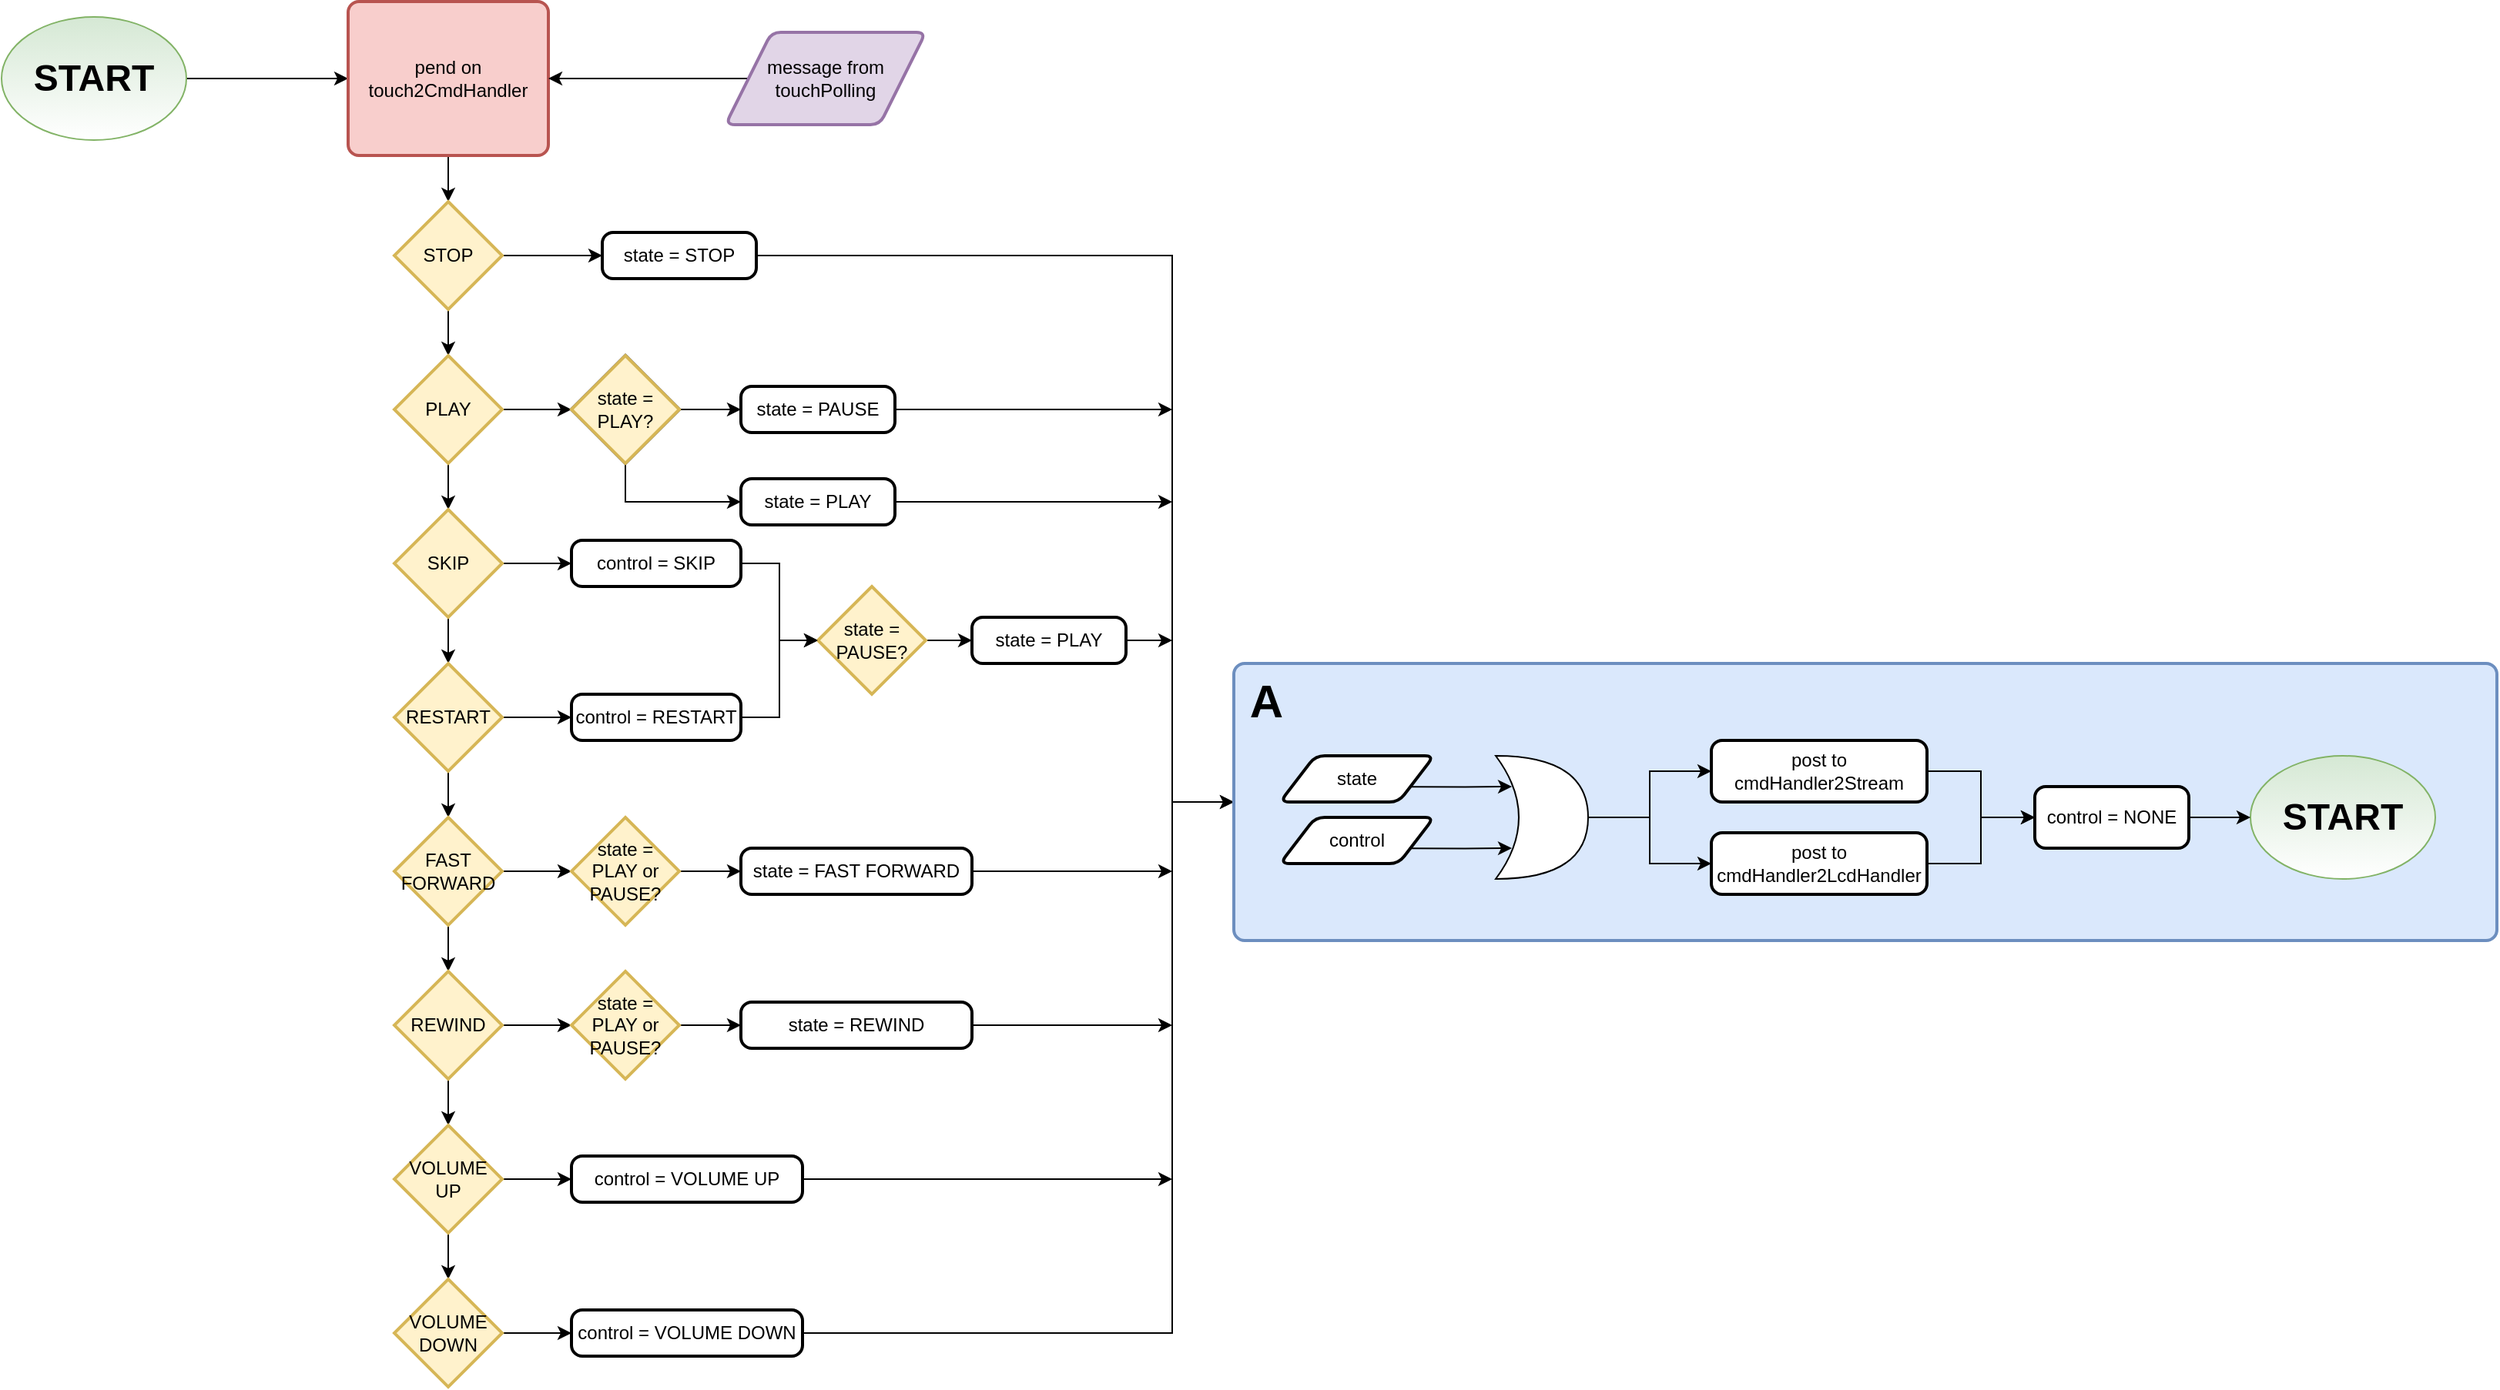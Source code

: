 <mxfile version="12.7.9" type="google"><diagram id="C5RBs43oDa-KdzZeNtuy" name="Page-1"><mxGraphModel dx="2031" dy="999" grid="1" gridSize="10" guides="1" tooltips="1" connect="1" arrows="1" fold="1" page="1" pageScale="1" pageWidth="1700" pageHeight="1100" background="none" math="0" shadow="0"><root><mxCell id="WIyWlLk6GJQsqaUBKTNV-0"/><mxCell id="WIyWlLk6GJQsqaUBKTNV-1" parent="WIyWlLk6GJQsqaUBKTNV-0"/><mxCell id="Evr6zRDsRYQDs0slxUET-5" style="edgeStyle=orthogonalEdgeStyle;rounded=0;orthogonalLoop=1;jettySize=auto;html=1;exitX=1;exitY=0.5;exitDx=0;exitDy=0;entryX=0;entryY=0.5;entryDx=0;entryDy=0;" edge="1" parent="WIyWlLk6GJQsqaUBKTNV-1" source="1Q6ampFGnqUPeHjoQ3Xg-0" target="Evr6zRDsRYQDs0slxUET-2"><mxGeometry relative="1" as="geometry"/></mxCell><mxCell id="1Q6ampFGnqUPeHjoQ3Xg-0" value="&lt;b&gt;START&lt;/b&gt;" style="ellipse;whiteSpace=wrap;html=1;fontSize=24;fillColor=#d5e8d4;strokeColor=#82b366;gradientColor=#ffffff;" parent="WIyWlLk6GJQsqaUBKTNV-1" vertex="1"><mxGeometry x="40" y="40" width="120" height="80" as="geometry"/></mxCell><mxCell id="Evr6zRDsRYQDs0slxUET-14" style="edgeStyle=orthogonalEdgeStyle;rounded=0;orthogonalLoop=1;jettySize=auto;html=1;exitX=0.5;exitY=1;exitDx=0;exitDy=0;entryX=0.5;entryY=0;entryDx=0;entryDy=0;entryPerimeter=0;" edge="1" parent="WIyWlLk6GJQsqaUBKTNV-1" source="Evr6zRDsRYQDs0slxUET-2" target="Evr6zRDsRYQDs0slxUET-6"><mxGeometry relative="1" as="geometry"/></mxCell><mxCell id="Evr6zRDsRYQDs0slxUET-2" value="pend on touch2CmdHandler" style="rounded=1;whiteSpace=wrap;html=1;absoluteArcSize=1;arcSize=14;strokeWidth=2;fillColor=#f8cecc;strokeColor=#b85450;" vertex="1" parent="WIyWlLk6GJQsqaUBKTNV-1"><mxGeometry x="265" y="30" width="130" height="100" as="geometry"/></mxCell><mxCell id="Evr6zRDsRYQDs0slxUET-4" style="edgeStyle=orthogonalEdgeStyle;rounded=0;orthogonalLoop=1;jettySize=auto;html=1;exitX=0;exitY=0.5;exitDx=0;exitDy=0;entryX=1;entryY=0.5;entryDx=0;entryDy=0;" edge="1" parent="WIyWlLk6GJQsqaUBKTNV-1" source="Evr6zRDsRYQDs0slxUET-3" target="Evr6zRDsRYQDs0slxUET-2"><mxGeometry relative="1" as="geometry"/></mxCell><mxCell id="Evr6zRDsRYQDs0slxUET-3" value="message from touchPolling" style="shape=parallelogram;html=1;strokeWidth=2;perimeter=parallelogramPerimeter;whiteSpace=wrap;rounded=1;arcSize=12;size=0.23;fillColor=#e1d5e7;strokeColor=#9673a6;" vertex="1" parent="WIyWlLk6GJQsqaUBKTNV-1"><mxGeometry x="510" y="50" width="130" height="60" as="geometry"/></mxCell><mxCell id="Evr6zRDsRYQDs0slxUET-15" style="edgeStyle=orthogonalEdgeStyle;rounded=0;orthogonalLoop=1;jettySize=auto;html=1;exitX=0.5;exitY=1;exitDx=0;exitDy=0;exitPerimeter=0;entryX=0.5;entryY=0;entryDx=0;entryDy=0;entryPerimeter=0;" edge="1" parent="WIyWlLk6GJQsqaUBKTNV-1" source="Evr6zRDsRYQDs0slxUET-6" target="Evr6zRDsRYQDs0slxUET-7"><mxGeometry relative="1" as="geometry"/></mxCell><mxCell id="Evr6zRDsRYQDs0slxUET-23" style="edgeStyle=orthogonalEdgeStyle;rounded=0;orthogonalLoop=1;jettySize=auto;html=1;exitX=1;exitY=0.5;exitDx=0;exitDy=0;exitPerimeter=0;entryX=0;entryY=0.5;entryDx=0;entryDy=0;" edge="1" parent="WIyWlLk6GJQsqaUBKTNV-1" source="Evr6zRDsRYQDs0slxUET-6" target="Evr6zRDsRYQDs0slxUET-22"><mxGeometry relative="1" as="geometry"/></mxCell><mxCell id="Evr6zRDsRYQDs0slxUET-6" value="STOP" style="strokeWidth=2;html=1;shape=mxgraph.flowchart.decision;whiteSpace=wrap;fillColor=#fff2cc;strokeColor=#d6b656;" vertex="1" parent="WIyWlLk6GJQsqaUBKTNV-1"><mxGeometry x="295" y="160" width="70" height="70" as="geometry"/></mxCell><mxCell id="Evr6zRDsRYQDs0slxUET-16" style="edgeStyle=orthogonalEdgeStyle;rounded=0;orthogonalLoop=1;jettySize=auto;html=1;exitX=0.5;exitY=1;exitDx=0;exitDy=0;exitPerimeter=0;entryX=0.5;entryY=0;entryDx=0;entryDy=0;entryPerimeter=0;" edge="1" parent="WIyWlLk6GJQsqaUBKTNV-1" source="Evr6zRDsRYQDs0slxUET-7" target="Evr6zRDsRYQDs0slxUET-8"><mxGeometry relative="1" as="geometry"/></mxCell><mxCell id="Evr6zRDsRYQDs0slxUET-25" style="edgeStyle=orthogonalEdgeStyle;rounded=0;orthogonalLoop=1;jettySize=auto;html=1;exitX=1;exitY=0.5;exitDx=0;exitDy=0;exitPerimeter=0;entryX=0;entryY=0.5;entryDx=0;entryDy=0;entryPerimeter=0;" edge="1" parent="WIyWlLk6GJQsqaUBKTNV-1" source="Evr6zRDsRYQDs0slxUET-7" target="Evr6zRDsRYQDs0slxUET-24"><mxGeometry relative="1" as="geometry"/></mxCell><mxCell id="Evr6zRDsRYQDs0slxUET-7" value="PLAY" style="strokeWidth=2;html=1;shape=mxgraph.flowchart.decision;whiteSpace=wrap;fillColor=#fff2cc;strokeColor=#d6b656;" vertex="1" parent="WIyWlLk6GJQsqaUBKTNV-1"><mxGeometry x="295" y="260" width="70" height="70" as="geometry"/></mxCell><mxCell id="Evr6zRDsRYQDs0slxUET-17" style="edgeStyle=orthogonalEdgeStyle;rounded=0;orthogonalLoop=1;jettySize=auto;html=1;exitX=0.5;exitY=1;exitDx=0;exitDy=0;exitPerimeter=0;entryX=0.5;entryY=0;entryDx=0;entryDy=0;entryPerimeter=0;" edge="1" parent="WIyWlLk6GJQsqaUBKTNV-1" source="Evr6zRDsRYQDs0slxUET-8" target="Evr6zRDsRYQDs0slxUET-9"><mxGeometry relative="1" as="geometry"/></mxCell><mxCell id="Evr6zRDsRYQDs0slxUET-38" style="edgeStyle=orthogonalEdgeStyle;rounded=0;orthogonalLoop=1;jettySize=auto;html=1;exitX=1;exitY=0.5;exitDx=0;exitDy=0;exitPerimeter=0;entryX=0;entryY=0.5;entryDx=0;entryDy=0;" edge="1" parent="WIyWlLk6GJQsqaUBKTNV-1" source="Evr6zRDsRYQDs0slxUET-8" target="Evr6zRDsRYQDs0slxUET-31"><mxGeometry relative="1" as="geometry"/></mxCell><mxCell id="Evr6zRDsRYQDs0slxUET-8" value="SKIP" style="strokeWidth=2;html=1;shape=mxgraph.flowchart.decision;whiteSpace=wrap;fillColor=#fff2cc;strokeColor=#d6b656;" vertex="1" parent="WIyWlLk6GJQsqaUBKTNV-1"><mxGeometry x="295" y="360" width="70" height="70" as="geometry"/></mxCell><mxCell id="Evr6zRDsRYQDs0slxUET-18" style="edgeStyle=orthogonalEdgeStyle;rounded=0;orthogonalLoop=1;jettySize=auto;html=1;exitX=0.5;exitY=1;exitDx=0;exitDy=0;exitPerimeter=0;entryX=0.5;entryY=0;entryDx=0;entryDy=0;entryPerimeter=0;" edge="1" parent="WIyWlLk6GJQsqaUBKTNV-1" source="Evr6zRDsRYQDs0slxUET-9" target="Evr6zRDsRYQDs0slxUET-10"><mxGeometry relative="1" as="geometry"/></mxCell><mxCell id="Evr6zRDsRYQDs0slxUET-46" style="edgeStyle=orthogonalEdgeStyle;rounded=0;orthogonalLoop=1;jettySize=auto;html=1;exitX=1;exitY=0.5;exitDx=0;exitDy=0;exitPerimeter=0;entryX=0;entryY=0.5;entryDx=0;entryDy=0;" edge="1" parent="WIyWlLk6GJQsqaUBKTNV-1" source="Evr6zRDsRYQDs0slxUET-9" target="Evr6zRDsRYQDs0slxUET-42"><mxGeometry relative="1" as="geometry"/></mxCell><mxCell id="Evr6zRDsRYQDs0slxUET-9" value="RESTART" style="strokeWidth=2;html=1;shape=mxgraph.flowchart.decision;whiteSpace=wrap;fillColor=#fff2cc;strokeColor=#d6b656;" vertex="1" parent="WIyWlLk6GJQsqaUBKTNV-1"><mxGeometry x="295" y="460" width="70" height="70" as="geometry"/></mxCell><mxCell id="Evr6zRDsRYQDs0slxUET-19" style="edgeStyle=orthogonalEdgeStyle;rounded=0;orthogonalLoop=1;jettySize=auto;html=1;exitX=0.5;exitY=1;exitDx=0;exitDy=0;exitPerimeter=0;entryX=0.5;entryY=0;entryDx=0;entryDy=0;entryPerimeter=0;" edge="1" parent="WIyWlLk6GJQsqaUBKTNV-1" source="Evr6zRDsRYQDs0slxUET-10" target="Evr6zRDsRYQDs0slxUET-11"><mxGeometry relative="1" as="geometry"/></mxCell><mxCell id="Evr6zRDsRYQDs0slxUET-50" style="edgeStyle=orthogonalEdgeStyle;rounded=0;orthogonalLoop=1;jettySize=auto;html=1;exitX=1;exitY=0.5;exitDx=0;exitDy=0;exitPerimeter=0;entryX=0;entryY=0.5;entryDx=0;entryDy=0;entryPerimeter=0;" edge="1" parent="WIyWlLk6GJQsqaUBKTNV-1" source="Evr6zRDsRYQDs0slxUET-10" target="Evr6zRDsRYQDs0slxUET-49"><mxGeometry relative="1" as="geometry"/></mxCell><mxCell id="Evr6zRDsRYQDs0slxUET-10" value="FAST&lt;br&gt;FORWARD" style="strokeWidth=2;html=1;shape=mxgraph.flowchart.decision;whiteSpace=wrap;fillColor=#fff2cc;strokeColor=#d6b656;" vertex="1" parent="WIyWlLk6GJQsqaUBKTNV-1"><mxGeometry x="295" y="560" width="70" height="70" as="geometry"/></mxCell><mxCell id="Evr6zRDsRYQDs0slxUET-20" style="edgeStyle=orthogonalEdgeStyle;rounded=0;orthogonalLoop=1;jettySize=auto;html=1;exitX=0.5;exitY=1;exitDx=0;exitDy=0;exitPerimeter=0;entryX=0.5;entryY=0;entryDx=0;entryDy=0;entryPerimeter=0;" edge="1" parent="WIyWlLk6GJQsqaUBKTNV-1" source="Evr6zRDsRYQDs0slxUET-11" target="Evr6zRDsRYQDs0slxUET-12"><mxGeometry relative="1" as="geometry"/></mxCell><mxCell id="Evr6zRDsRYQDs0slxUET-56" style="edgeStyle=orthogonalEdgeStyle;rounded=0;orthogonalLoop=1;jettySize=auto;html=1;exitX=1;exitY=0.5;exitDx=0;exitDy=0;exitPerimeter=0;entryX=0;entryY=0.5;entryDx=0;entryDy=0;entryPerimeter=0;" edge="1" parent="WIyWlLk6GJQsqaUBKTNV-1" source="Evr6zRDsRYQDs0slxUET-11" target="Evr6zRDsRYQDs0slxUET-54"><mxGeometry relative="1" as="geometry"/></mxCell><mxCell id="Evr6zRDsRYQDs0slxUET-11" value="REWIND" style="strokeWidth=2;html=1;shape=mxgraph.flowchart.decision;whiteSpace=wrap;fillColor=#fff2cc;strokeColor=#d6b656;" vertex="1" parent="WIyWlLk6GJQsqaUBKTNV-1"><mxGeometry x="295" y="660" width="70" height="70" as="geometry"/></mxCell><mxCell id="Evr6zRDsRYQDs0slxUET-21" style="edgeStyle=orthogonalEdgeStyle;rounded=0;orthogonalLoop=1;jettySize=auto;html=1;exitX=0.5;exitY=1;exitDx=0;exitDy=0;exitPerimeter=0;entryX=0.5;entryY=0;entryDx=0;entryDy=0;entryPerimeter=0;" edge="1" parent="WIyWlLk6GJQsqaUBKTNV-1" source="Evr6zRDsRYQDs0slxUET-12" target="Evr6zRDsRYQDs0slxUET-13"><mxGeometry relative="1" as="geometry"/></mxCell><mxCell id="Evr6zRDsRYQDs0slxUET-57" style="edgeStyle=orthogonalEdgeStyle;rounded=0;orthogonalLoop=1;jettySize=auto;html=1;exitX=1;exitY=0.5;exitDx=0;exitDy=0;exitPerimeter=0;entryX=0;entryY=0.5;entryDx=0;entryDy=0;" edge="1" parent="WIyWlLk6GJQsqaUBKTNV-1" source="Evr6zRDsRYQDs0slxUET-12" target="Evr6zRDsRYQDs0slxUET-58"><mxGeometry relative="1" as="geometry"><mxPoint x="510" y="795" as="targetPoint"/></mxGeometry></mxCell><mxCell id="Evr6zRDsRYQDs0slxUET-12" value="VOLUME UP" style="strokeWidth=2;html=1;shape=mxgraph.flowchart.decision;whiteSpace=wrap;verticalAlign=middle;horizontal=1;fillColor=#fff2cc;strokeColor=#d6b656;" vertex="1" parent="WIyWlLk6GJQsqaUBKTNV-1"><mxGeometry x="295" y="760" width="70" height="70" as="geometry"/></mxCell><mxCell id="Evr6zRDsRYQDs0slxUET-62" style="edgeStyle=orthogonalEdgeStyle;rounded=0;orthogonalLoop=1;jettySize=auto;html=1;exitX=1;exitY=0.5;exitDx=0;exitDy=0;exitPerimeter=0;entryX=0;entryY=0.5;entryDx=0;entryDy=0;" edge="1" parent="WIyWlLk6GJQsqaUBKTNV-1" source="Evr6zRDsRYQDs0slxUET-13" target="Evr6zRDsRYQDs0slxUET-61"><mxGeometry relative="1" as="geometry"/></mxCell><mxCell id="Evr6zRDsRYQDs0slxUET-13" value="VOLUME&lt;br&gt;DOWN" style="strokeWidth=2;html=1;shape=mxgraph.flowchart.decision;whiteSpace=wrap;fillColor=#fff2cc;strokeColor=#d6b656;" vertex="1" parent="WIyWlLk6GJQsqaUBKTNV-1"><mxGeometry x="295" y="860" width="70" height="70" as="geometry"/></mxCell><mxCell id="Evr6zRDsRYQDs0slxUET-86" style="edgeStyle=orthogonalEdgeStyle;rounded=0;orthogonalLoop=1;jettySize=auto;html=1;exitX=1;exitY=0.5;exitDx=0;exitDy=0;entryX=0;entryY=0.5;entryDx=0;entryDy=0;" edge="1" parent="WIyWlLk6GJQsqaUBKTNV-1" source="Evr6zRDsRYQDs0slxUET-22" target="Evr6zRDsRYQDs0slxUET-81"><mxGeometry relative="1" as="geometry"><Array as="points"><mxPoint x="800" y="195"/><mxPoint x="800" y="550"/></Array></mxGeometry></mxCell><mxCell id="Evr6zRDsRYQDs0slxUET-22" value="state = STOP" style="rounded=1;whiteSpace=wrap;html=1;absoluteArcSize=1;arcSize=14;strokeWidth=2;" vertex="1" parent="WIyWlLk6GJQsqaUBKTNV-1"><mxGeometry x="430" y="180" width="100" height="30" as="geometry"/></mxCell><mxCell id="Evr6zRDsRYQDs0slxUET-28" style="edgeStyle=orthogonalEdgeStyle;rounded=0;orthogonalLoop=1;jettySize=auto;html=1;exitX=1;exitY=0.5;exitDx=0;exitDy=0;exitPerimeter=0;entryX=0;entryY=0.5;entryDx=0;entryDy=0;" edge="1" parent="WIyWlLk6GJQsqaUBKTNV-1" source="Evr6zRDsRYQDs0slxUET-24" target="Evr6zRDsRYQDs0slxUET-26"><mxGeometry relative="1" as="geometry"/></mxCell><mxCell id="Evr6zRDsRYQDs0slxUET-29" style="edgeStyle=orthogonalEdgeStyle;rounded=0;orthogonalLoop=1;jettySize=auto;html=1;exitX=0.5;exitY=1;exitDx=0;exitDy=0;exitPerimeter=0;entryX=0;entryY=0.5;entryDx=0;entryDy=0;" edge="1" parent="WIyWlLk6GJQsqaUBKTNV-1" source="Evr6zRDsRYQDs0slxUET-24" target="Evr6zRDsRYQDs0slxUET-27"><mxGeometry relative="1" as="geometry"/></mxCell><mxCell id="Evr6zRDsRYQDs0slxUET-24" value="state = PLAY?" style="strokeWidth=2;html=1;shape=mxgraph.flowchart.decision;whiteSpace=wrap;" vertex="1" parent="WIyWlLk6GJQsqaUBKTNV-1"><mxGeometry x="410" y="260" width="70" height="70" as="geometry"/></mxCell><mxCell id="Evr6zRDsRYQDs0slxUET-88" style="edgeStyle=orthogonalEdgeStyle;rounded=0;orthogonalLoop=1;jettySize=auto;html=1;exitX=1;exitY=0.5;exitDx=0;exitDy=0;" edge="1" parent="WIyWlLk6GJQsqaUBKTNV-1" source="Evr6zRDsRYQDs0slxUET-26"><mxGeometry relative="1" as="geometry"><mxPoint x="800" y="295" as="targetPoint"/></mxGeometry></mxCell><mxCell id="Evr6zRDsRYQDs0slxUET-26" value="state = PAUSE" style="rounded=1;whiteSpace=wrap;html=1;absoluteArcSize=1;arcSize=14;strokeWidth=2;" vertex="1" parent="WIyWlLk6GJQsqaUBKTNV-1"><mxGeometry x="520" y="280" width="100" height="30" as="geometry"/></mxCell><mxCell id="Evr6zRDsRYQDs0slxUET-89" style="edgeStyle=orthogonalEdgeStyle;rounded=0;orthogonalLoop=1;jettySize=auto;html=1;exitX=1;exitY=0.5;exitDx=0;exitDy=0;" edge="1" parent="WIyWlLk6GJQsqaUBKTNV-1" source="Evr6zRDsRYQDs0slxUET-27"><mxGeometry relative="1" as="geometry"><mxPoint x="800" y="355" as="targetPoint"/></mxGeometry></mxCell><mxCell id="Evr6zRDsRYQDs0slxUET-27" value="state = PLAY" style="rounded=1;whiteSpace=wrap;html=1;absoluteArcSize=1;arcSize=14;strokeWidth=2;" vertex="1" parent="WIyWlLk6GJQsqaUBKTNV-1"><mxGeometry x="520" y="340" width="100" height="30" as="geometry"/></mxCell><mxCell id="Evr6zRDsRYQDs0slxUET-48" style="edgeStyle=orthogonalEdgeStyle;rounded=0;orthogonalLoop=1;jettySize=auto;html=1;exitX=1;exitY=0.5;exitDx=0;exitDy=0;" edge="1" parent="WIyWlLk6GJQsqaUBKTNV-1" source="Evr6zRDsRYQDs0slxUET-31" target="Evr6zRDsRYQDs0slxUET-33"><mxGeometry relative="1" as="geometry"/></mxCell><mxCell id="Evr6zRDsRYQDs0slxUET-31" value="control = SKIP" style="rounded=1;whiteSpace=wrap;html=1;absoluteArcSize=1;arcSize=14;strokeWidth=2;" vertex="1" parent="WIyWlLk6GJQsqaUBKTNV-1"><mxGeometry x="410" y="380" width="110" height="30" as="geometry"/></mxCell><mxCell id="Evr6zRDsRYQDs0slxUET-40" style="edgeStyle=orthogonalEdgeStyle;rounded=0;orthogonalLoop=1;jettySize=auto;html=1;exitX=1;exitY=0.5;exitDx=0;exitDy=0;exitPerimeter=0;entryX=0;entryY=0.5;entryDx=0;entryDy=0;" edge="1" parent="WIyWlLk6GJQsqaUBKTNV-1" source="Evr6zRDsRYQDs0slxUET-33" target="Evr6zRDsRYQDs0slxUET-37"><mxGeometry relative="1" as="geometry"/></mxCell><mxCell id="Evr6zRDsRYQDs0slxUET-33" value="state = PAUSE?" style="strokeWidth=2;html=1;shape=mxgraph.flowchart.decision;whiteSpace=wrap;fillColor=#fff2cc;strokeColor=#d6b656;" vertex="1" parent="WIyWlLk6GJQsqaUBKTNV-1"><mxGeometry x="570" y="410" width="70" height="70" as="geometry"/></mxCell><mxCell id="Evr6zRDsRYQDs0slxUET-90" style="edgeStyle=orthogonalEdgeStyle;rounded=0;orthogonalLoop=1;jettySize=auto;html=1;exitX=1;exitY=0.5;exitDx=0;exitDy=0;" edge="1" parent="WIyWlLk6GJQsqaUBKTNV-1" source="Evr6zRDsRYQDs0slxUET-37"><mxGeometry relative="1" as="geometry"><mxPoint x="800" y="445" as="targetPoint"/></mxGeometry></mxCell><mxCell id="Evr6zRDsRYQDs0slxUET-37" value="state = PLAY" style="rounded=1;whiteSpace=wrap;html=1;absoluteArcSize=1;arcSize=14;strokeWidth=2;" vertex="1" parent="WIyWlLk6GJQsqaUBKTNV-1"><mxGeometry x="670" y="430" width="100" height="30" as="geometry"/></mxCell><mxCell id="Evr6zRDsRYQDs0slxUET-47" style="edgeStyle=orthogonalEdgeStyle;rounded=0;orthogonalLoop=1;jettySize=auto;html=1;exitX=1;exitY=0.5;exitDx=0;exitDy=0;entryX=0;entryY=0.5;entryDx=0;entryDy=0;entryPerimeter=0;" edge="1" parent="WIyWlLk6GJQsqaUBKTNV-1" source="Evr6zRDsRYQDs0slxUET-42" target="Evr6zRDsRYQDs0slxUET-33"><mxGeometry relative="1" as="geometry"/></mxCell><mxCell id="Evr6zRDsRYQDs0slxUET-42" value="control = RESTART" style="rounded=1;whiteSpace=wrap;html=1;absoluteArcSize=1;arcSize=14;strokeWidth=2;" vertex="1" parent="WIyWlLk6GJQsqaUBKTNV-1"><mxGeometry x="410" y="480" width="110" height="30" as="geometry"/></mxCell><mxCell id="Evr6zRDsRYQDs0slxUET-52" style="edgeStyle=orthogonalEdgeStyle;rounded=0;orthogonalLoop=1;jettySize=auto;html=1;exitX=1;exitY=0.5;exitDx=0;exitDy=0;exitPerimeter=0;entryX=0;entryY=0.5;entryDx=0;entryDy=0;" edge="1" parent="WIyWlLk6GJQsqaUBKTNV-1" source="Evr6zRDsRYQDs0slxUET-49" target="Evr6zRDsRYQDs0slxUET-51"><mxGeometry relative="1" as="geometry"/></mxCell><mxCell id="Evr6zRDsRYQDs0slxUET-49" value="state = PLAY or PAUSE?" style="strokeWidth=2;html=1;shape=mxgraph.flowchart.decision;whiteSpace=wrap;fillColor=#fff2cc;strokeColor=#d6b656;" vertex="1" parent="WIyWlLk6GJQsqaUBKTNV-1"><mxGeometry x="410" y="560" width="70" height="70" as="geometry"/></mxCell><mxCell id="Evr6zRDsRYQDs0slxUET-95" style="edgeStyle=orthogonalEdgeStyle;rounded=0;orthogonalLoop=1;jettySize=auto;html=1;exitX=1;exitY=0.5;exitDx=0;exitDy=0;" edge="1" parent="WIyWlLk6GJQsqaUBKTNV-1" source="Evr6zRDsRYQDs0slxUET-51"><mxGeometry relative="1" as="geometry"><mxPoint x="800" y="595" as="targetPoint"/></mxGeometry></mxCell><mxCell id="Evr6zRDsRYQDs0slxUET-51" value="state = FAST FORWARD" style="rounded=1;whiteSpace=wrap;html=1;absoluteArcSize=1;arcSize=14;strokeWidth=2;" vertex="1" parent="WIyWlLk6GJQsqaUBKTNV-1"><mxGeometry x="520" y="580" width="150" height="30" as="geometry"/></mxCell><mxCell id="Evr6zRDsRYQDs0slxUET-53" style="edgeStyle=orthogonalEdgeStyle;rounded=0;orthogonalLoop=1;jettySize=auto;html=1;exitX=1;exitY=0.5;exitDx=0;exitDy=0;exitPerimeter=0;entryX=0;entryY=0.5;entryDx=0;entryDy=0;" edge="1" parent="WIyWlLk6GJQsqaUBKTNV-1" source="Evr6zRDsRYQDs0slxUET-54" target="Evr6zRDsRYQDs0slxUET-55"><mxGeometry relative="1" as="geometry"/></mxCell><mxCell id="Evr6zRDsRYQDs0slxUET-54" value="state = PLAY or PAUSE?" style="strokeWidth=2;html=1;shape=mxgraph.flowchart.decision;whiteSpace=wrap;fillColor=#fff2cc;strokeColor=#d6b656;" vertex="1" parent="WIyWlLk6GJQsqaUBKTNV-1"><mxGeometry x="410" y="660" width="70" height="70" as="geometry"/></mxCell><mxCell id="Evr6zRDsRYQDs0slxUET-94" style="edgeStyle=orthogonalEdgeStyle;rounded=0;orthogonalLoop=1;jettySize=auto;html=1;exitX=1;exitY=0.5;exitDx=0;exitDy=0;" edge="1" parent="WIyWlLk6GJQsqaUBKTNV-1" source="Evr6zRDsRYQDs0slxUET-55"><mxGeometry relative="1" as="geometry"><mxPoint x="800" y="695" as="targetPoint"/></mxGeometry></mxCell><mxCell id="Evr6zRDsRYQDs0slxUET-55" value="state = REWIND" style="rounded=1;whiteSpace=wrap;html=1;absoluteArcSize=1;arcSize=14;strokeWidth=2;" vertex="1" parent="WIyWlLk6GJQsqaUBKTNV-1"><mxGeometry x="520" y="680" width="150" height="30" as="geometry"/></mxCell><mxCell id="Evr6zRDsRYQDs0slxUET-93" style="edgeStyle=orthogonalEdgeStyle;rounded=0;orthogonalLoop=1;jettySize=auto;html=1;exitX=1;exitY=0.5;exitDx=0;exitDy=0;" edge="1" parent="WIyWlLk6GJQsqaUBKTNV-1" source="Evr6zRDsRYQDs0slxUET-58"><mxGeometry relative="1" as="geometry"><mxPoint x="800" y="795" as="targetPoint"/></mxGeometry></mxCell><mxCell id="Evr6zRDsRYQDs0slxUET-58" value="control = VOLUME UP" style="rounded=1;whiteSpace=wrap;html=1;absoluteArcSize=1;arcSize=14;strokeWidth=2;" vertex="1" parent="WIyWlLk6GJQsqaUBKTNV-1"><mxGeometry x="410" y="780" width="150" height="30" as="geometry"/></mxCell><mxCell id="Evr6zRDsRYQDs0slxUET-92" style="edgeStyle=orthogonalEdgeStyle;rounded=0;orthogonalLoop=1;jettySize=auto;html=1;exitX=1;exitY=0.5;exitDx=0;exitDy=0;entryX=0;entryY=0.5;entryDx=0;entryDy=0;" edge="1" parent="WIyWlLk6GJQsqaUBKTNV-1" source="Evr6zRDsRYQDs0slxUET-61" target="Evr6zRDsRYQDs0slxUET-81"><mxGeometry relative="1" as="geometry"><Array as="points"><mxPoint x="800" y="895"/><mxPoint x="800" y="550"/></Array></mxGeometry></mxCell><mxCell id="Evr6zRDsRYQDs0slxUET-61" value="control = VOLUME DOWN" style="rounded=1;whiteSpace=wrap;html=1;absoluteArcSize=1;arcSize=14;strokeWidth=2;" vertex="1" parent="WIyWlLk6GJQsqaUBKTNV-1"><mxGeometry x="410" y="880" width="150" height="30" as="geometry"/></mxCell><mxCell id="Evr6zRDsRYQDs0slxUET-96" value="state = PLAY?" style="strokeWidth=2;html=1;shape=mxgraph.flowchart.decision;whiteSpace=wrap;fillColor=#fff2cc;strokeColor=#d6b656;" vertex="1" parent="WIyWlLk6GJQsqaUBKTNV-1"><mxGeometry x="410" y="260" width="70" height="70" as="geometry"/></mxCell><mxCell id="Evr6zRDsRYQDs0slxUET-103" value="" style="group" vertex="1" connectable="0" parent="WIyWlLk6GJQsqaUBKTNV-1"><mxGeometry x="840" y="460" width="820" height="180" as="geometry"/></mxCell><mxCell id="Evr6zRDsRYQDs0slxUET-81" value="&lt;b&gt;&lt;font style=&quot;font-size: 30px&quot;&gt;&amp;nbsp;A&lt;/font&gt;&lt;/b&gt;" style="rounded=1;whiteSpace=wrap;html=1;absoluteArcSize=1;arcSize=14;strokeWidth=2;align=left;verticalAlign=top;fillColor=#dae8fc;strokeColor=#6c8ebf;" vertex="1" parent="Evr6zRDsRYQDs0slxUET-103"><mxGeometry width="820" height="180" as="geometry"/></mxCell><mxCell id="1Q6ampFGnqUPeHjoQ3Xg-1" value="&lt;b&gt;START&lt;/b&gt;" style="ellipse;whiteSpace=wrap;html=1;fontSize=24;fillColor=#d5e8d4;strokeColor=#82b366;gradientColor=#ffffff;" parent="Evr6zRDsRYQDs0slxUET-103" vertex="1"><mxGeometry x="660" y="60" width="120" height="80" as="geometry"/></mxCell><mxCell id="Evr6zRDsRYQDs0slxUET-64" value="" style="shape=xor;whiteSpace=wrap;html=1;" vertex="1" parent="Evr6zRDsRYQDs0slxUET-103"><mxGeometry x="170" y="60" width="60" height="80" as="geometry"/></mxCell><mxCell id="Evr6zRDsRYQDs0slxUET-75" style="edgeStyle=orthogonalEdgeStyle;rounded=0;orthogonalLoop=1;jettySize=auto;html=1;exitX=1;exitY=0.75;exitDx=0;exitDy=0;entryX=0.175;entryY=0.25;entryDx=0;entryDy=0;entryPerimeter=0;" edge="1" parent="Evr6zRDsRYQDs0slxUET-103" source="Evr6zRDsRYQDs0slxUET-73" target="Evr6zRDsRYQDs0slxUET-64"><mxGeometry relative="1" as="geometry"/></mxCell><mxCell id="Evr6zRDsRYQDs0slxUET-73" value="state" style="shape=parallelogram;html=1;strokeWidth=2;perimeter=parallelogramPerimeter;whiteSpace=wrap;rounded=1;arcSize=12;size=0.23;" vertex="1" parent="Evr6zRDsRYQDs0slxUET-103"><mxGeometry x="30" y="60" width="100" height="30" as="geometry"/></mxCell><mxCell id="Evr6zRDsRYQDs0slxUET-76" style="edgeStyle=orthogonalEdgeStyle;rounded=0;orthogonalLoop=1;jettySize=auto;html=1;exitX=1;exitY=0.75;exitDx=0;exitDy=0;entryX=0.175;entryY=0.75;entryDx=0;entryDy=0;entryPerimeter=0;" edge="1" parent="Evr6zRDsRYQDs0slxUET-103" source="Evr6zRDsRYQDs0slxUET-74" target="Evr6zRDsRYQDs0slxUET-64"><mxGeometry relative="1" as="geometry"/></mxCell><mxCell id="Evr6zRDsRYQDs0slxUET-74" value="control" style="shape=parallelogram;html=1;strokeWidth=2;perimeter=parallelogramPerimeter;whiteSpace=wrap;rounded=1;arcSize=12;size=0.23;" vertex="1" parent="Evr6zRDsRYQDs0slxUET-103"><mxGeometry x="30" y="100" width="100" height="30" as="geometry"/></mxCell><mxCell id="Evr6zRDsRYQDs0slxUET-77" value="post to cmdHandler2Stream" style="rounded=1;whiteSpace=wrap;html=1;absoluteArcSize=1;arcSize=14;strokeWidth=2;" vertex="1" parent="Evr6zRDsRYQDs0slxUET-103"><mxGeometry x="310" y="50" width="140" height="40" as="geometry"/></mxCell><mxCell id="Evr6zRDsRYQDs0slxUET-79" style="edgeStyle=orthogonalEdgeStyle;rounded=0;orthogonalLoop=1;jettySize=auto;html=1;exitX=1;exitY=0.5;exitDx=0;exitDy=0;exitPerimeter=0;entryX=0;entryY=0.5;entryDx=0;entryDy=0;" edge="1" parent="Evr6zRDsRYQDs0slxUET-103" source="Evr6zRDsRYQDs0slxUET-64" target="Evr6zRDsRYQDs0slxUET-77"><mxGeometry relative="1" as="geometry"/></mxCell><mxCell id="Evr6zRDsRYQDs0slxUET-78" value="post to cmdHandler2LcdHandler" style="rounded=1;whiteSpace=wrap;html=1;absoluteArcSize=1;arcSize=14;strokeWidth=2;" vertex="1" parent="Evr6zRDsRYQDs0slxUET-103"><mxGeometry x="310" y="110" width="140" height="40" as="geometry"/></mxCell><mxCell id="Evr6zRDsRYQDs0slxUET-80" style="edgeStyle=orthogonalEdgeStyle;rounded=0;orthogonalLoop=1;jettySize=auto;html=1;exitX=1;exitY=0.5;exitDx=0;exitDy=0;exitPerimeter=0;entryX=0;entryY=0.5;entryDx=0;entryDy=0;" edge="1" parent="Evr6zRDsRYQDs0slxUET-103" source="Evr6zRDsRYQDs0slxUET-64" target="Evr6zRDsRYQDs0slxUET-78"><mxGeometry relative="1" as="geometry"/></mxCell><mxCell id="Evr6zRDsRYQDs0slxUET-102" style="edgeStyle=orthogonalEdgeStyle;rounded=0;orthogonalLoop=1;jettySize=auto;html=1;exitX=1;exitY=0.5;exitDx=0;exitDy=0;entryX=0;entryY=0.5;entryDx=0;entryDy=0;" edge="1" parent="Evr6zRDsRYQDs0slxUET-103" source="Evr6zRDsRYQDs0slxUET-99" target="1Q6ampFGnqUPeHjoQ3Xg-1"><mxGeometry relative="1" as="geometry"/></mxCell><mxCell id="Evr6zRDsRYQDs0slxUET-99" value="control = NONE" style="rounded=1;whiteSpace=wrap;html=1;absoluteArcSize=1;arcSize=14;strokeWidth=2;" vertex="1" parent="Evr6zRDsRYQDs0slxUET-103"><mxGeometry x="520" y="80" width="100" height="40" as="geometry"/></mxCell><mxCell id="Evr6zRDsRYQDs0slxUET-100" style="edgeStyle=orthogonalEdgeStyle;rounded=0;orthogonalLoop=1;jettySize=auto;html=1;exitX=1;exitY=0.5;exitDx=0;exitDy=0;entryX=0;entryY=0.5;entryDx=0;entryDy=0;" edge="1" parent="Evr6zRDsRYQDs0slxUET-103" source="Evr6zRDsRYQDs0slxUET-77" target="Evr6zRDsRYQDs0slxUET-99"><mxGeometry relative="1" as="geometry"/></mxCell><mxCell id="Evr6zRDsRYQDs0slxUET-101" style="edgeStyle=orthogonalEdgeStyle;rounded=0;orthogonalLoop=1;jettySize=auto;html=1;exitX=1;exitY=0.5;exitDx=0;exitDy=0;entryX=0;entryY=0.5;entryDx=0;entryDy=0;" edge="1" parent="Evr6zRDsRYQDs0slxUET-103" source="Evr6zRDsRYQDs0slxUET-78" target="Evr6zRDsRYQDs0slxUET-99"><mxGeometry relative="1" as="geometry"><mxPoint x="500" y="140" as="targetPoint"/></mxGeometry></mxCell></root></mxGraphModel></diagram></mxfile>